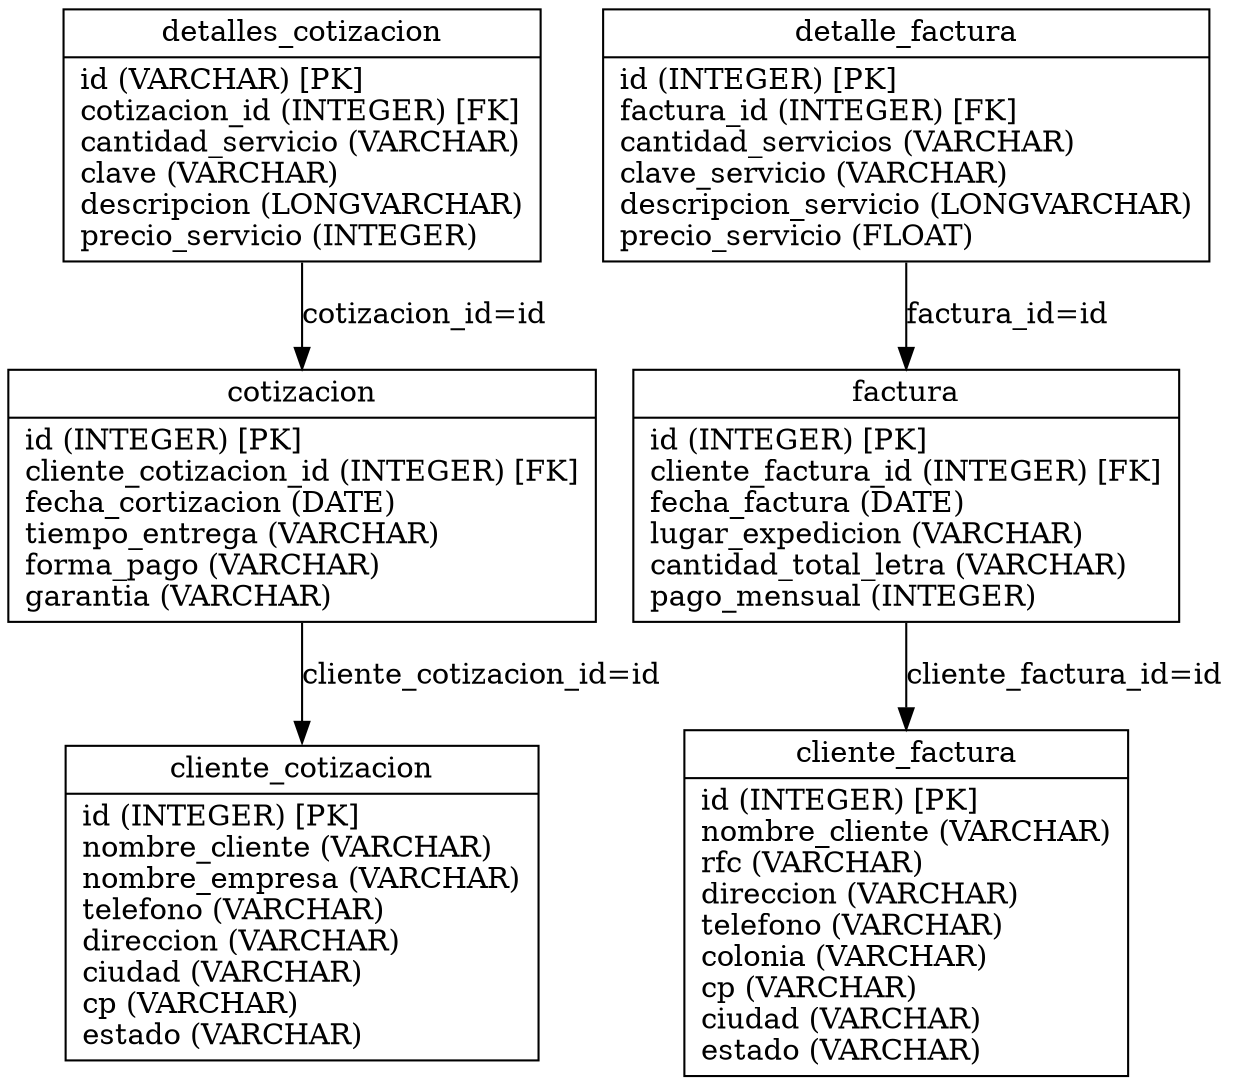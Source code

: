 digraph G {
nodecliente_cotizacion [label="{<table>cliente_cotizacion|<cols>id (INTEGER) [PK]\lnombre_cliente (VARCHAR)\lnombre_empresa (VARCHAR)\ltelefono (VARCHAR)\ldireccion (VARCHAR)\lciudad (VARCHAR)\lcp (VARCHAR)\lestado (VARCHAR)\l}", shape=record];
nodecliente_factura [label="{<table>cliente_factura|<cols>id (INTEGER) [PK]\lnombre_cliente (VARCHAR)\lrfc (VARCHAR)\ldireccion (VARCHAR)\ltelefono (VARCHAR)\lcolonia (VARCHAR)\lcp (VARCHAR)\lciudad (VARCHAR)\lestado (VARCHAR)\l}", shape=record];
nodecotizacion [label="{<table>cotizacion|<cols>id (INTEGER) [PK]\lcliente_cotizacion_id (INTEGER) [FK]\lfecha_cortizacion (DATE)\ltiempo_entrega (VARCHAR)\lforma_pago (VARCHAR)\lgarantia (VARCHAR)\l}", shape=record];
nodedetalle_factura [label="{<table>detalle_factura|<cols>id (INTEGER) [PK]\lfactura_id (INTEGER) [FK]\lcantidad_servicios (VARCHAR)\lclave_servicio (VARCHAR)\ldescripcion_servicio (LONGVARCHAR)\lprecio_servicio (FLOAT)\l}", shape=record];
nodedetalles_cotizacion [label="{<table>detalles_cotizacion|<cols>id (VARCHAR) [PK]\lcotizacion_id (INTEGER) [FK]\lcantidad_servicio (VARCHAR)\lclave (VARCHAR)\ldescripcion (LONGVARCHAR)\lprecio_servicio (INTEGER)\l}", shape=record];
nodefactura [label="{<table>factura|<cols>id (INTEGER) [PK]\lcliente_factura_id (INTEGER) [FK]\lfecha_factura (DATE)\llugar_expedicion (VARCHAR)\lcantidad_total_letra (VARCHAR)\lpago_mensual (INTEGER)\l}", shape=record];

nodecotizacion:cols -> nodecliente_cotizacion:table [label="cliente_cotizacion_id=id "];
nodedetalle_factura:cols -> nodefactura:table [label="factura_id=id "];
nodedetalles_cotizacion:cols -> nodecotizacion:table [label="cotizacion_id=id "];
nodefactura:cols -> nodecliente_factura:table [label="cliente_factura_id=id "];
}

